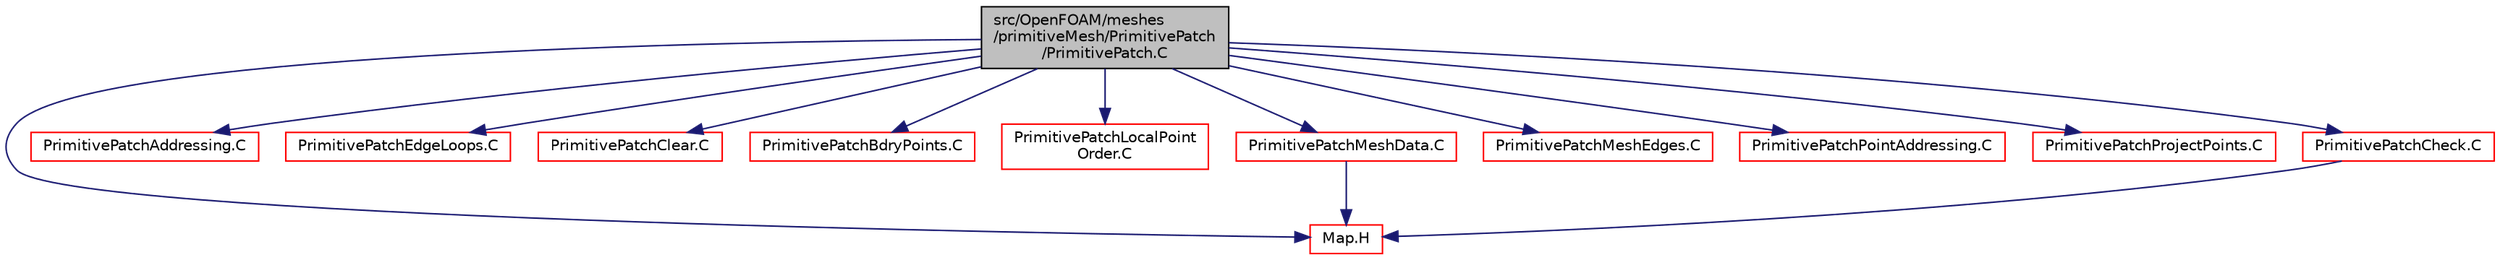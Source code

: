 digraph "src/OpenFOAM/meshes/primitiveMesh/PrimitivePatch/PrimitivePatch.C"
{
  bgcolor="transparent";
  edge [fontname="Helvetica",fontsize="10",labelfontname="Helvetica",labelfontsize="10"];
  node [fontname="Helvetica",fontsize="10",shape=record];
  Node1 [label="src/OpenFOAM/meshes\l/primitiveMesh/PrimitivePatch\l/PrimitivePatch.C",height=0.2,width=0.4,color="black", fillcolor="grey75", style="filled", fontcolor="black"];
  Node1 -> Node2 [color="midnightblue",fontsize="10",style="solid",fontname="Helvetica"];
  Node2 [label="Map.H",height=0.2,width=0.4,color="red",URL="$a07706.html"];
  Node1 -> Node3 [color="midnightblue",fontsize="10",style="solid",fontname="Helvetica"];
  Node3 [label="PrimitivePatchAddressing.C",height=0.2,width=0.4,color="red",URL="$a08877.html",tooltip="This function calculates the list of patch edges, defined on the list of points supporting the patch..."];
  Node1 -> Node4 [color="midnightblue",fontsize="10",style="solid",fontname="Helvetica"];
  Node4 [label="PrimitivePatchEdgeLoops.C",height=0.2,width=0.4,color="red",URL="$a08881.html",tooltip="Create the list of loops of outside vertices. Goes wrong on multiply connected edges (loops will be u..."];
  Node1 -> Node5 [color="midnightblue",fontsize="10",style="solid",fontname="Helvetica"];
  Node5 [label="PrimitivePatchClear.C",height=0.2,width=0.4,color="red",URL="$a08880.html"];
  Node1 -> Node6 [color="midnightblue",fontsize="10",style="solid",fontname="Helvetica"];
  Node6 [label="PrimitivePatchBdryPoints.C",height=0.2,width=0.4,color="red",URL="$a08878.html"];
  Node1 -> Node7 [color="midnightblue",fontsize="10",style="solid",fontname="Helvetica"];
  Node7 [label="PrimitivePatchLocalPoint\lOrder.C",height=0.2,width=0.4,color="red",URL="$a08882.html",tooltip="Orders the local points on the patch for most efficient search. "];
  Node1 -> Node8 [color="midnightblue",fontsize="10",style="solid",fontname="Helvetica"];
  Node8 [label="PrimitivePatchMeshData.C",height=0.2,width=0.4,color="red",URL="$a08883.html"];
  Node8 -> Node2 [color="midnightblue",fontsize="10",style="solid",fontname="Helvetica"];
  Node1 -> Node9 [color="midnightblue",fontsize="10",style="solid",fontname="Helvetica"];
  Node9 [label="PrimitivePatchMeshEdges.C",height=0.2,width=0.4,color="red",URL="$a08884.html"];
  Node1 -> Node10 [color="midnightblue",fontsize="10",style="solid",fontname="Helvetica"];
  Node10 [label="PrimitivePatchPointAddressing.C",height=0.2,width=0.4,color="red",URL="$a08886.html",tooltip="Point addressing on the patch: pointEdges and pointFaces. "];
  Node1 -> Node11 [color="midnightblue",fontsize="10",style="solid",fontname="Helvetica"];
  Node11 [label="PrimitivePatchProjectPoints.C",height=0.2,width=0.4,color="red",URL="$a08887.html",tooltip="For every point on the patch find the closest face on the target side. Return a target face label for..."];
  Node1 -> Node12 [color="midnightblue",fontsize="10",style="solid",fontname="Helvetica"];
  Node12 [label="PrimitivePatchCheck.C",height=0.2,width=0.4,color="red",URL="$a08879.html",tooltip="Checks topology of the patch. "];
  Node12 -> Node2 [color="midnightblue",fontsize="10",style="solid",fontname="Helvetica"];
}

